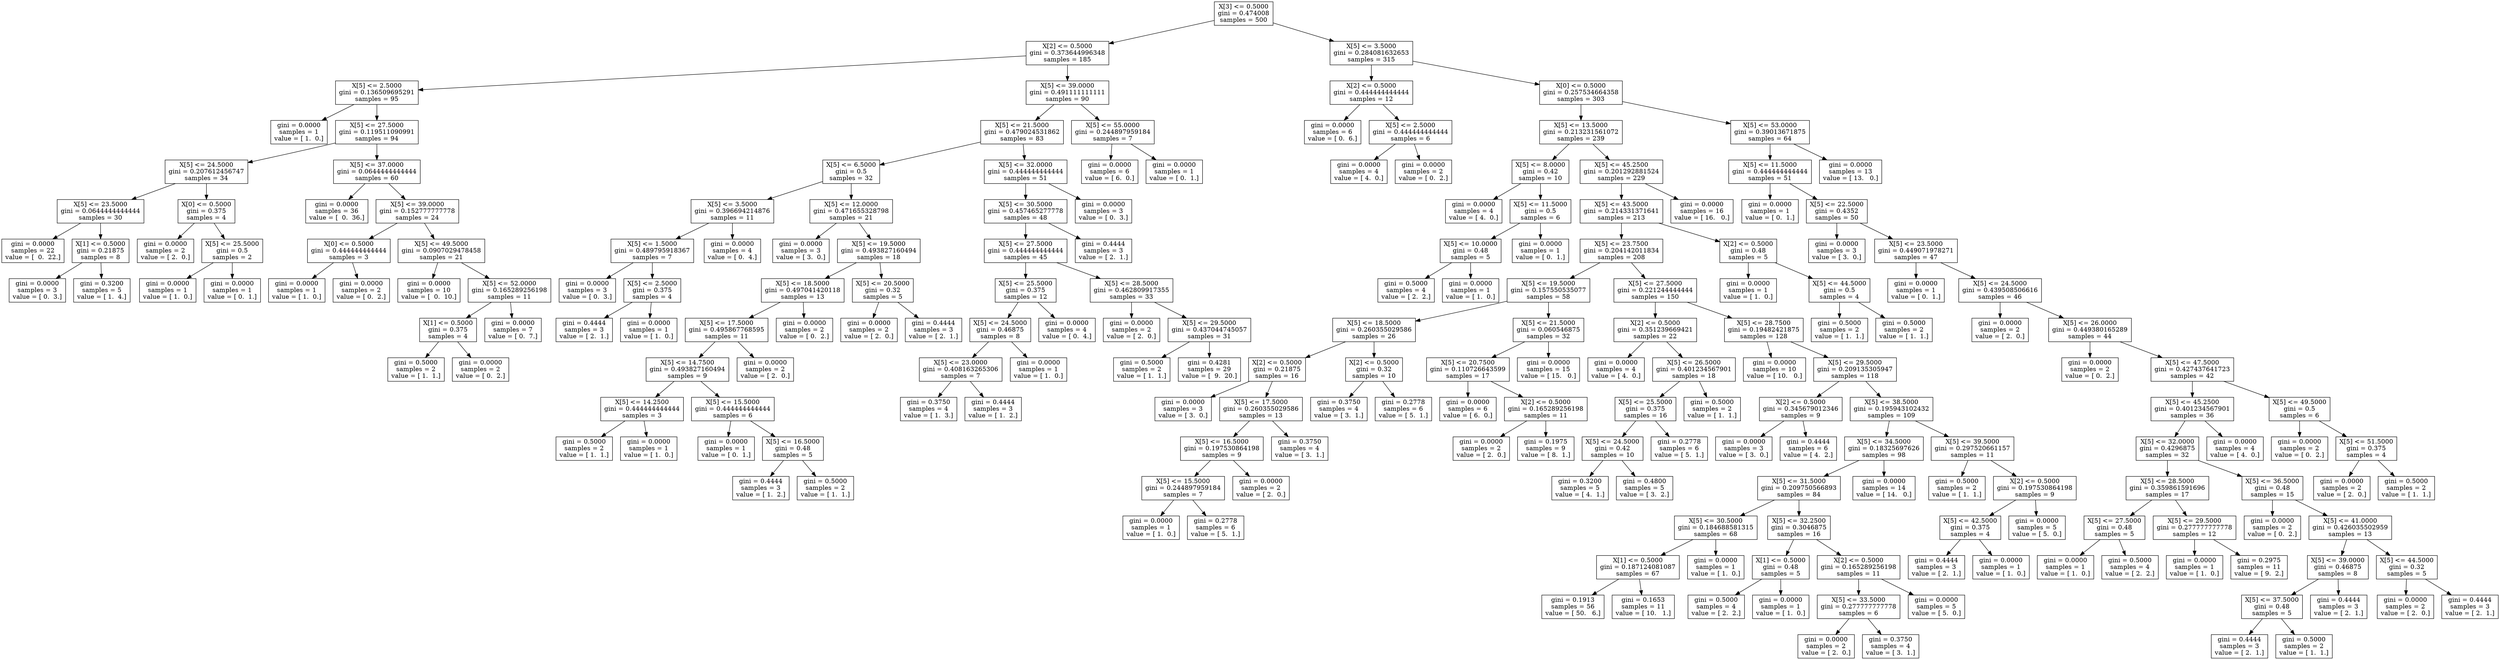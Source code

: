 digraph Tree {
0 [label="X[3] <= 0.5000\ngini = 0.474008\nsamples = 500", shape="box"] ;
1 [label="X[2] <= 0.5000\ngini = 0.373644996348\nsamples = 185", shape="box"] ;
0 -> 1 ;
2 [label="X[5] <= 2.5000\ngini = 0.136509695291\nsamples = 95", shape="box"] ;
1 -> 2 ;
3 [label="gini = 0.0000\nsamples = 1\nvalue = [ 1.  0.]", shape="box"] ;
2 -> 3 ;
4 [label="X[5] <= 27.5000\ngini = 0.119511090991\nsamples = 94", shape="box"] ;
2 -> 4 ;
5 [label="X[5] <= 24.5000\ngini = 0.207612456747\nsamples = 34", shape="box"] ;
4 -> 5 ;
6 [label="X[5] <= 23.5000\ngini = 0.0644444444444\nsamples = 30", shape="box"] ;
5 -> 6 ;
7 [label="gini = 0.0000\nsamples = 22\nvalue = [  0.  22.]", shape="box"] ;
6 -> 7 ;
8 [label="X[1] <= 0.5000\ngini = 0.21875\nsamples = 8", shape="box"] ;
6 -> 8 ;
9 [label="gini = 0.0000\nsamples = 3\nvalue = [ 0.  3.]", shape="box"] ;
8 -> 9 ;
10 [label="gini = 0.3200\nsamples = 5\nvalue = [ 1.  4.]", shape="box"] ;
8 -> 10 ;
11 [label="X[0] <= 0.5000\ngini = 0.375\nsamples = 4", shape="box"] ;
5 -> 11 ;
12 [label="gini = 0.0000\nsamples = 2\nvalue = [ 2.  0.]", shape="box"] ;
11 -> 12 ;
13 [label="X[5] <= 25.5000\ngini = 0.5\nsamples = 2", shape="box"] ;
11 -> 13 ;
14 [label="gini = 0.0000\nsamples = 1\nvalue = [ 1.  0.]", shape="box"] ;
13 -> 14 ;
15 [label="gini = 0.0000\nsamples = 1\nvalue = [ 0.  1.]", shape="box"] ;
13 -> 15 ;
16 [label="X[5] <= 37.0000\ngini = 0.0644444444444\nsamples = 60", shape="box"] ;
4 -> 16 ;
17 [label="gini = 0.0000\nsamples = 36\nvalue = [  0.  36.]", shape="box"] ;
16 -> 17 ;
18 [label="X[5] <= 39.0000\ngini = 0.152777777778\nsamples = 24", shape="box"] ;
16 -> 18 ;
19 [label="X[0] <= 0.5000\ngini = 0.444444444444\nsamples = 3", shape="box"] ;
18 -> 19 ;
20 [label="gini = 0.0000\nsamples = 1\nvalue = [ 1.  0.]", shape="box"] ;
19 -> 20 ;
21 [label="gini = 0.0000\nsamples = 2\nvalue = [ 0.  2.]", shape="box"] ;
19 -> 21 ;
22 [label="X[5] <= 49.5000\ngini = 0.0907029478458\nsamples = 21", shape="box"] ;
18 -> 22 ;
23 [label="gini = 0.0000\nsamples = 10\nvalue = [  0.  10.]", shape="box"] ;
22 -> 23 ;
24 [label="X[5] <= 52.0000\ngini = 0.165289256198\nsamples = 11", shape="box"] ;
22 -> 24 ;
25 [label="X[1] <= 0.5000\ngini = 0.375\nsamples = 4", shape="box"] ;
24 -> 25 ;
26 [label="gini = 0.5000\nsamples = 2\nvalue = [ 1.  1.]", shape="box"] ;
25 -> 26 ;
27 [label="gini = 0.0000\nsamples = 2\nvalue = [ 0.  2.]", shape="box"] ;
25 -> 27 ;
28 [label="gini = 0.0000\nsamples = 7\nvalue = [ 0.  7.]", shape="box"] ;
24 -> 28 ;
29 [label="X[5] <= 39.0000\ngini = 0.491111111111\nsamples = 90", shape="box"] ;
1 -> 29 ;
30 [label="X[5] <= 21.5000\ngini = 0.479024531862\nsamples = 83", shape="box"] ;
29 -> 30 ;
31 [label="X[5] <= 6.5000\ngini = 0.5\nsamples = 32", shape="box"] ;
30 -> 31 ;
32 [label="X[5] <= 3.5000\ngini = 0.396694214876\nsamples = 11", shape="box"] ;
31 -> 32 ;
33 [label="X[5] <= 1.5000\ngini = 0.489795918367\nsamples = 7", shape="box"] ;
32 -> 33 ;
34 [label="gini = 0.0000\nsamples = 3\nvalue = [ 0.  3.]", shape="box"] ;
33 -> 34 ;
35 [label="X[5] <= 2.5000\ngini = 0.375\nsamples = 4", shape="box"] ;
33 -> 35 ;
36 [label="gini = 0.4444\nsamples = 3\nvalue = [ 2.  1.]", shape="box"] ;
35 -> 36 ;
37 [label="gini = 0.0000\nsamples = 1\nvalue = [ 1.  0.]", shape="box"] ;
35 -> 37 ;
38 [label="gini = 0.0000\nsamples = 4\nvalue = [ 0.  4.]", shape="box"] ;
32 -> 38 ;
39 [label="X[5] <= 12.0000\ngini = 0.471655328798\nsamples = 21", shape="box"] ;
31 -> 39 ;
40 [label="gini = 0.0000\nsamples = 3\nvalue = [ 3.  0.]", shape="box"] ;
39 -> 40 ;
41 [label="X[5] <= 19.5000\ngini = 0.493827160494\nsamples = 18", shape="box"] ;
39 -> 41 ;
42 [label="X[5] <= 18.5000\ngini = 0.497041420118\nsamples = 13", shape="box"] ;
41 -> 42 ;
43 [label="X[5] <= 17.5000\ngini = 0.495867768595\nsamples = 11", shape="box"] ;
42 -> 43 ;
44 [label="X[5] <= 14.7500\ngini = 0.493827160494\nsamples = 9", shape="box"] ;
43 -> 44 ;
45 [label="X[5] <= 14.2500\ngini = 0.444444444444\nsamples = 3", shape="box"] ;
44 -> 45 ;
46 [label="gini = 0.5000\nsamples = 2\nvalue = [ 1.  1.]", shape="box"] ;
45 -> 46 ;
47 [label="gini = 0.0000\nsamples = 1\nvalue = [ 1.  0.]", shape="box"] ;
45 -> 47 ;
48 [label="X[5] <= 15.5000\ngini = 0.444444444444\nsamples = 6", shape="box"] ;
44 -> 48 ;
49 [label="gini = 0.0000\nsamples = 1\nvalue = [ 0.  1.]", shape="box"] ;
48 -> 49 ;
50 [label="X[5] <= 16.5000\ngini = 0.48\nsamples = 5", shape="box"] ;
48 -> 50 ;
51 [label="gini = 0.4444\nsamples = 3\nvalue = [ 1.  2.]", shape="box"] ;
50 -> 51 ;
52 [label="gini = 0.5000\nsamples = 2\nvalue = [ 1.  1.]", shape="box"] ;
50 -> 52 ;
53 [label="gini = 0.0000\nsamples = 2\nvalue = [ 2.  0.]", shape="box"] ;
43 -> 53 ;
54 [label="gini = 0.0000\nsamples = 2\nvalue = [ 0.  2.]", shape="box"] ;
42 -> 54 ;
55 [label="X[5] <= 20.5000\ngini = 0.32\nsamples = 5", shape="box"] ;
41 -> 55 ;
56 [label="gini = 0.0000\nsamples = 2\nvalue = [ 2.  0.]", shape="box"] ;
55 -> 56 ;
57 [label="gini = 0.4444\nsamples = 3\nvalue = [ 2.  1.]", shape="box"] ;
55 -> 57 ;
58 [label="X[5] <= 32.0000\ngini = 0.444444444444\nsamples = 51", shape="box"] ;
30 -> 58 ;
59 [label="X[5] <= 30.5000\ngini = 0.457465277778\nsamples = 48", shape="box"] ;
58 -> 59 ;
60 [label="X[5] <= 27.5000\ngini = 0.444444444444\nsamples = 45", shape="box"] ;
59 -> 60 ;
61 [label="X[5] <= 25.5000\ngini = 0.375\nsamples = 12", shape="box"] ;
60 -> 61 ;
62 [label="X[5] <= 24.5000\ngini = 0.46875\nsamples = 8", shape="box"] ;
61 -> 62 ;
63 [label="X[5] <= 23.0000\ngini = 0.408163265306\nsamples = 7", shape="box"] ;
62 -> 63 ;
64 [label="gini = 0.3750\nsamples = 4\nvalue = [ 1.  3.]", shape="box"] ;
63 -> 64 ;
65 [label="gini = 0.4444\nsamples = 3\nvalue = [ 1.  2.]", shape="box"] ;
63 -> 65 ;
66 [label="gini = 0.0000\nsamples = 1\nvalue = [ 1.  0.]", shape="box"] ;
62 -> 66 ;
67 [label="gini = 0.0000\nsamples = 4\nvalue = [ 0.  4.]", shape="box"] ;
61 -> 67 ;
68 [label="X[5] <= 28.5000\ngini = 0.462809917355\nsamples = 33", shape="box"] ;
60 -> 68 ;
69 [label="gini = 0.0000\nsamples = 2\nvalue = [ 2.  0.]", shape="box"] ;
68 -> 69 ;
70 [label="X[5] <= 29.5000\ngini = 0.437044745057\nsamples = 31", shape="box"] ;
68 -> 70 ;
71 [label="gini = 0.5000\nsamples = 2\nvalue = [ 1.  1.]", shape="box"] ;
70 -> 71 ;
72 [label="gini = 0.4281\nsamples = 29\nvalue = [  9.  20.]", shape="box"] ;
70 -> 72 ;
73 [label="gini = 0.4444\nsamples = 3\nvalue = [ 2.  1.]", shape="box"] ;
59 -> 73 ;
74 [label="gini = 0.0000\nsamples = 3\nvalue = [ 0.  3.]", shape="box"] ;
58 -> 74 ;
75 [label="X[5] <= 55.0000\ngini = 0.244897959184\nsamples = 7", shape="box"] ;
29 -> 75 ;
76 [label="gini = 0.0000\nsamples = 6\nvalue = [ 6.  0.]", shape="box"] ;
75 -> 76 ;
77 [label="gini = 0.0000\nsamples = 1\nvalue = [ 0.  1.]", shape="box"] ;
75 -> 77 ;
78 [label="X[5] <= 3.5000\ngini = 0.284081632653\nsamples = 315", shape="box"] ;
0 -> 78 ;
79 [label="X[2] <= 0.5000\ngini = 0.444444444444\nsamples = 12", shape="box"] ;
78 -> 79 ;
80 [label="gini = 0.0000\nsamples = 6\nvalue = [ 0.  6.]", shape="box"] ;
79 -> 80 ;
81 [label="X[5] <= 2.5000\ngini = 0.444444444444\nsamples = 6", shape="box"] ;
79 -> 81 ;
82 [label="gini = 0.0000\nsamples = 4\nvalue = [ 4.  0.]", shape="box"] ;
81 -> 82 ;
83 [label="gini = 0.0000\nsamples = 2\nvalue = [ 0.  2.]", shape="box"] ;
81 -> 83 ;
84 [label="X[0] <= 0.5000\ngini = 0.257534664358\nsamples = 303", shape="box"] ;
78 -> 84 ;
85 [label="X[5] <= 13.5000\ngini = 0.213231561072\nsamples = 239", shape="box"] ;
84 -> 85 ;
86 [label="X[5] <= 8.0000\ngini = 0.42\nsamples = 10", shape="box"] ;
85 -> 86 ;
87 [label="gini = 0.0000\nsamples = 4\nvalue = [ 4.  0.]", shape="box"] ;
86 -> 87 ;
88 [label="X[5] <= 11.5000\ngini = 0.5\nsamples = 6", shape="box"] ;
86 -> 88 ;
89 [label="X[5] <= 10.0000\ngini = 0.48\nsamples = 5", shape="box"] ;
88 -> 89 ;
90 [label="gini = 0.5000\nsamples = 4\nvalue = [ 2.  2.]", shape="box"] ;
89 -> 90 ;
91 [label="gini = 0.0000\nsamples = 1\nvalue = [ 1.  0.]", shape="box"] ;
89 -> 91 ;
92 [label="gini = 0.0000\nsamples = 1\nvalue = [ 0.  1.]", shape="box"] ;
88 -> 92 ;
93 [label="X[5] <= 45.2500\ngini = 0.201292881524\nsamples = 229", shape="box"] ;
85 -> 93 ;
94 [label="X[5] <= 43.5000\ngini = 0.214331371641\nsamples = 213", shape="box"] ;
93 -> 94 ;
95 [label="X[5] <= 23.7500\ngini = 0.204142011834\nsamples = 208", shape="box"] ;
94 -> 95 ;
96 [label="X[5] <= 19.5000\ngini = 0.157550535077\nsamples = 58", shape="box"] ;
95 -> 96 ;
97 [label="X[5] <= 18.5000\ngini = 0.260355029586\nsamples = 26", shape="box"] ;
96 -> 97 ;
98 [label="X[2] <= 0.5000\ngini = 0.21875\nsamples = 16", shape="box"] ;
97 -> 98 ;
99 [label="gini = 0.0000\nsamples = 3\nvalue = [ 3.  0.]", shape="box"] ;
98 -> 99 ;
100 [label="X[5] <= 17.5000\ngini = 0.260355029586\nsamples = 13", shape="box"] ;
98 -> 100 ;
101 [label="X[5] <= 16.5000\ngini = 0.197530864198\nsamples = 9", shape="box"] ;
100 -> 101 ;
102 [label="X[5] <= 15.5000\ngini = 0.244897959184\nsamples = 7", shape="box"] ;
101 -> 102 ;
103 [label="gini = 0.0000\nsamples = 1\nvalue = [ 1.  0.]", shape="box"] ;
102 -> 103 ;
104 [label="gini = 0.2778\nsamples = 6\nvalue = [ 5.  1.]", shape="box"] ;
102 -> 104 ;
105 [label="gini = 0.0000\nsamples = 2\nvalue = [ 2.  0.]", shape="box"] ;
101 -> 105 ;
106 [label="gini = 0.3750\nsamples = 4\nvalue = [ 3.  1.]", shape="box"] ;
100 -> 106 ;
107 [label="X[2] <= 0.5000\ngini = 0.32\nsamples = 10", shape="box"] ;
97 -> 107 ;
108 [label="gini = 0.3750\nsamples = 4\nvalue = [ 3.  1.]", shape="box"] ;
107 -> 108 ;
109 [label="gini = 0.2778\nsamples = 6\nvalue = [ 5.  1.]", shape="box"] ;
107 -> 109 ;
110 [label="X[5] <= 21.5000\ngini = 0.060546875\nsamples = 32", shape="box"] ;
96 -> 110 ;
111 [label="X[5] <= 20.7500\ngini = 0.110726643599\nsamples = 17", shape="box"] ;
110 -> 111 ;
112 [label="gini = 0.0000\nsamples = 6\nvalue = [ 6.  0.]", shape="box"] ;
111 -> 112 ;
113 [label="X[2] <= 0.5000\ngini = 0.165289256198\nsamples = 11", shape="box"] ;
111 -> 113 ;
114 [label="gini = 0.0000\nsamples = 2\nvalue = [ 2.  0.]", shape="box"] ;
113 -> 114 ;
115 [label="gini = 0.1975\nsamples = 9\nvalue = [ 8.  1.]", shape="box"] ;
113 -> 115 ;
116 [label="gini = 0.0000\nsamples = 15\nvalue = [ 15.   0.]", shape="box"] ;
110 -> 116 ;
117 [label="X[5] <= 27.5000\ngini = 0.221244444444\nsamples = 150", shape="box"] ;
95 -> 117 ;
118 [label="X[2] <= 0.5000\ngini = 0.351239669421\nsamples = 22", shape="box"] ;
117 -> 118 ;
119 [label="gini = 0.0000\nsamples = 4\nvalue = [ 4.  0.]", shape="box"] ;
118 -> 119 ;
120 [label="X[5] <= 26.5000\ngini = 0.401234567901\nsamples = 18", shape="box"] ;
118 -> 120 ;
121 [label="X[5] <= 25.5000\ngini = 0.375\nsamples = 16", shape="box"] ;
120 -> 121 ;
122 [label="X[5] <= 24.5000\ngini = 0.42\nsamples = 10", shape="box"] ;
121 -> 122 ;
123 [label="gini = 0.3200\nsamples = 5\nvalue = [ 4.  1.]", shape="box"] ;
122 -> 123 ;
124 [label="gini = 0.4800\nsamples = 5\nvalue = [ 3.  2.]", shape="box"] ;
122 -> 124 ;
125 [label="gini = 0.2778\nsamples = 6\nvalue = [ 5.  1.]", shape="box"] ;
121 -> 125 ;
126 [label="gini = 0.5000\nsamples = 2\nvalue = [ 1.  1.]", shape="box"] ;
120 -> 126 ;
127 [label="X[5] <= 28.7500\ngini = 0.19482421875\nsamples = 128", shape="box"] ;
117 -> 127 ;
128 [label="gini = 0.0000\nsamples = 10\nvalue = [ 10.   0.]", shape="box"] ;
127 -> 128 ;
129 [label="X[5] <= 29.5000\ngini = 0.209135305947\nsamples = 118", shape="box"] ;
127 -> 129 ;
130 [label="X[2] <= 0.5000\ngini = 0.345679012346\nsamples = 9", shape="box"] ;
129 -> 130 ;
131 [label="gini = 0.0000\nsamples = 3\nvalue = [ 3.  0.]", shape="box"] ;
130 -> 131 ;
132 [label="gini = 0.4444\nsamples = 6\nvalue = [ 4.  2.]", shape="box"] ;
130 -> 132 ;
133 [label="X[5] <= 38.5000\ngini = 0.195943102432\nsamples = 109", shape="box"] ;
129 -> 133 ;
134 [label="X[5] <= 34.5000\ngini = 0.18325697626\nsamples = 98", shape="box"] ;
133 -> 134 ;
135 [label="X[5] <= 31.5000\ngini = 0.209750566893\nsamples = 84", shape="box"] ;
134 -> 135 ;
136 [label="X[5] <= 30.5000\ngini = 0.184688581315\nsamples = 68", shape="box"] ;
135 -> 136 ;
137 [label="X[1] <= 0.5000\ngini = 0.187124081087\nsamples = 67", shape="box"] ;
136 -> 137 ;
138 [label="gini = 0.1913\nsamples = 56\nvalue = [ 50.   6.]", shape="box"] ;
137 -> 138 ;
139 [label="gini = 0.1653\nsamples = 11\nvalue = [ 10.   1.]", shape="box"] ;
137 -> 139 ;
140 [label="gini = 0.0000\nsamples = 1\nvalue = [ 1.  0.]", shape="box"] ;
136 -> 140 ;
141 [label="X[5] <= 32.2500\ngini = 0.3046875\nsamples = 16", shape="box"] ;
135 -> 141 ;
142 [label="X[1] <= 0.5000\ngini = 0.48\nsamples = 5", shape="box"] ;
141 -> 142 ;
143 [label="gini = 0.5000\nsamples = 4\nvalue = [ 2.  2.]", shape="box"] ;
142 -> 143 ;
144 [label="gini = 0.0000\nsamples = 1\nvalue = [ 1.  0.]", shape="box"] ;
142 -> 144 ;
145 [label="X[2] <= 0.5000\ngini = 0.165289256198\nsamples = 11", shape="box"] ;
141 -> 145 ;
146 [label="X[5] <= 33.5000\ngini = 0.277777777778\nsamples = 6", shape="box"] ;
145 -> 146 ;
147 [label="gini = 0.0000\nsamples = 2\nvalue = [ 2.  0.]", shape="box"] ;
146 -> 147 ;
148 [label="gini = 0.3750\nsamples = 4\nvalue = [ 3.  1.]", shape="box"] ;
146 -> 148 ;
149 [label="gini = 0.0000\nsamples = 5\nvalue = [ 5.  0.]", shape="box"] ;
145 -> 149 ;
150 [label="gini = 0.0000\nsamples = 14\nvalue = [ 14.   0.]", shape="box"] ;
134 -> 150 ;
151 [label="X[5] <= 39.5000\ngini = 0.297520661157\nsamples = 11", shape="box"] ;
133 -> 151 ;
152 [label="gini = 0.5000\nsamples = 2\nvalue = [ 1.  1.]", shape="box"] ;
151 -> 152 ;
153 [label="X[2] <= 0.5000\ngini = 0.197530864198\nsamples = 9", shape="box"] ;
151 -> 153 ;
154 [label="X[5] <= 42.5000\ngini = 0.375\nsamples = 4", shape="box"] ;
153 -> 154 ;
155 [label="gini = 0.4444\nsamples = 3\nvalue = [ 2.  1.]", shape="box"] ;
154 -> 155 ;
156 [label="gini = 0.0000\nsamples = 1\nvalue = [ 1.  0.]", shape="box"] ;
154 -> 156 ;
157 [label="gini = 0.0000\nsamples = 5\nvalue = [ 5.  0.]", shape="box"] ;
153 -> 157 ;
158 [label="X[2] <= 0.5000\ngini = 0.48\nsamples = 5", shape="box"] ;
94 -> 158 ;
159 [label="gini = 0.0000\nsamples = 1\nvalue = [ 1.  0.]", shape="box"] ;
158 -> 159 ;
160 [label="X[5] <= 44.5000\ngini = 0.5\nsamples = 4", shape="box"] ;
158 -> 160 ;
161 [label="gini = 0.5000\nsamples = 2\nvalue = [ 1.  1.]", shape="box"] ;
160 -> 161 ;
162 [label="gini = 0.5000\nsamples = 2\nvalue = [ 1.  1.]", shape="box"] ;
160 -> 162 ;
163 [label="gini = 0.0000\nsamples = 16\nvalue = [ 16.   0.]", shape="box"] ;
93 -> 163 ;
164 [label="X[5] <= 53.0000\ngini = 0.39013671875\nsamples = 64", shape="box"] ;
84 -> 164 ;
165 [label="X[5] <= 11.5000\ngini = 0.444444444444\nsamples = 51", shape="box"] ;
164 -> 165 ;
166 [label="gini = 0.0000\nsamples = 1\nvalue = [ 0.  1.]", shape="box"] ;
165 -> 166 ;
167 [label="X[5] <= 22.5000\ngini = 0.4352\nsamples = 50", shape="box"] ;
165 -> 167 ;
168 [label="gini = 0.0000\nsamples = 3\nvalue = [ 3.  0.]", shape="box"] ;
167 -> 168 ;
169 [label="X[5] <= 23.5000\ngini = 0.449071978271\nsamples = 47", shape="box"] ;
167 -> 169 ;
170 [label="gini = 0.0000\nsamples = 1\nvalue = [ 0.  1.]", shape="box"] ;
169 -> 170 ;
171 [label="X[5] <= 24.5000\ngini = 0.439508506616\nsamples = 46", shape="box"] ;
169 -> 171 ;
172 [label="gini = 0.0000\nsamples = 2\nvalue = [ 2.  0.]", shape="box"] ;
171 -> 172 ;
173 [label="X[5] <= 26.0000\ngini = 0.449380165289\nsamples = 44", shape="box"] ;
171 -> 173 ;
174 [label="gini = 0.0000\nsamples = 2\nvalue = [ 0.  2.]", shape="box"] ;
173 -> 174 ;
175 [label="X[5] <= 47.5000\ngini = 0.427437641723\nsamples = 42", shape="box"] ;
173 -> 175 ;
176 [label="X[5] <= 45.2500\ngini = 0.401234567901\nsamples = 36", shape="box"] ;
175 -> 176 ;
177 [label="X[5] <= 32.0000\ngini = 0.4296875\nsamples = 32", shape="box"] ;
176 -> 177 ;
178 [label="X[5] <= 28.5000\ngini = 0.359861591696\nsamples = 17", shape="box"] ;
177 -> 178 ;
179 [label="X[5] <= 27.5000\ngini = 0.48\nsamples = 5", shape="box"] ;
178 -> 179 ;
180 [label="gini = 0.0000\nsamples = 1\nvalue = [ 1.  0.]", shape="box"] ;
179 -> 180 ;
181 [label="gini = 0.5000\nsamples = 4\nvalue = [ 2.  2.]", shape="box"] ;
179 -> 181 ;
182 [label="X[5] <= 29.5000\ngini = 0.277777777778\nsamples = 12", shape="box"] ;
178 -> 182 ;
183 [label="gini = 0.0000\nsamples = 1\nvalue = [ 1.  0.]", shape="box"] ;
182 -> 183 ;
184 [label="gini = 0.2975\nsamples = 11\nvalue = [ 9.  2.]", shape="box"] ;
182 -> 184 ;
185 [label="X[5] <= 36.5000\ngini = 0.48\nsamples = 15", shape="box"] ;
177 -> 185 ;
186 [label="gini = 0.0000\nsamples = 2\nvalue = [ 0.  2.]", shape="box"] ;
185 -> 186 ;
187 [label="X[5] <= 41.0000\ngini = 0.426035502959\nsamples = 13", shape="box"] ;
185 -> 187 ;
188 [label="X[5] <= 39.0000\ngini = 0.46875\nsamples = 8", shape="box"] ;
187 -> 188 ;
189 [label="X[5] <= 37.5000\ngini = 0.48\nsamples = 5", shape="box"] ;
188 -> 189 ;
190 [label="gini = 0.4444\nsamples = 3\nvalue = [ 2.  1.]", shape="box"] ;
189 -> 190 ;
191 [label="gini = 0.5000\nsamples = 2\nvalue = [ 1.  1.]", shape="box"] ;
189 -> 191 ;
192 [label="gini = 0.4444\nsamples = 3\nvalue = [ 2.  1.]", shape="box"] ;
188 -> 192 ;
193 [label="X[5] <= 44.5000\ngini = 0.32\nsamples = 5", shape="box"] ;
187 -> 193 ;
194 [label="gini = 0.0000\nsamples = 2\nvalue = [ 2.  0.]", shape="box"] ;
193 -> 194 ;
195 [label="gini = 0.4444\nsamples = 3\nvalue = [ 2.  1.]", shape="box"] ;
193 -> 195 ;
196 [label="gini = 0.0000\nsamples = 4\nvalue = [ 4.  0.]", shape="box"] ;
176 -> 196 ;
197 [label="X[5] <= 49.5000\ngini = 0.5\nsamples = 6", shape="box"] ;
175 -> 197 ;
198 [label="gini = 0.0000\nsamples = 2\nvalue = [ 0.  2.]", shape="box"] ;
197 -> 198 ;
199 [label="X[5] <= 51.5000\ngini = 0.375\nsamples = 4", shape="box"] ;
197 -> 199 ;
200 [label="gini = 0.0000\nsamples = 2\nvalue = [ 2.  0.]", shape="box"] ;
199 -> 200 ;
201 [label="gini = 0.5000\nsamples = 2\nvalue = [ 1.  1.]", shape="box"] ;
199 -> 201 ;
202 [label="gini = 0.0000\nsamples = 13\nvalue = [ 13.   0.]", shape="box"] ;
164 -> 202 ;
}